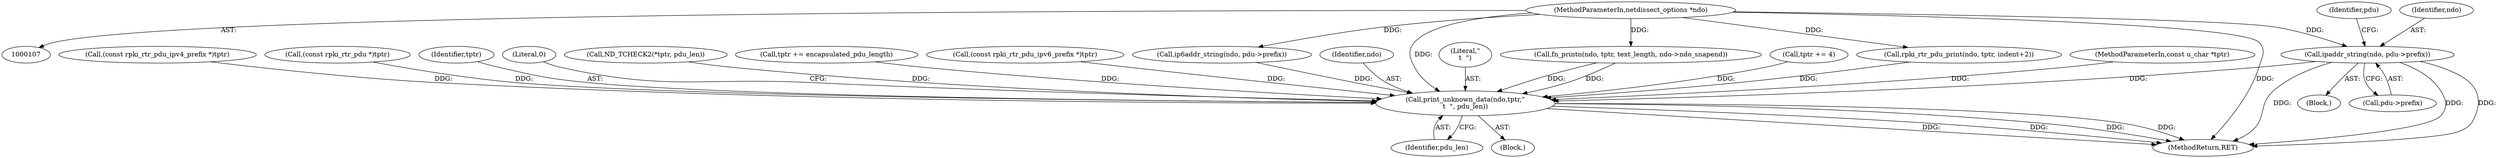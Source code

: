 digraph "0_tcpdump_83c64fce3a5226b080e535f5131a8a318f30e79b@pointer" {
"1000233" [label="(Call,ipaddr_string(ndo, pdu->prefix))"];
"1000108" [label="(MethodParameterIn,netdissect_options *ndo)"];
"1000454" [label="(Call,print_unknown_data(ndo,tptr,\"\n\t  \", pdu_len))"];
"1000464" [label="(MethodReturn,RET)"];
"1000401" [label="(Call,tptr += 4)"];
"1000232" [label="(Block,)"];
"1000458" [label="(Identifier,pdu_len)"];
"1000109" [label="(MethodParameterIn,const u_char *tptr)"];
"1000453" [label="(Block,)"];
"1000219" [label="(Call,(const rpki_rtr_pdu_ipv4_prefix *)tptr)"];
"1000119" [label="(Call,(const rpki_rtr_pdu *)tptr)"];
"1000457" [label="(Literal,\"\n\t  \")"];
"1000108" [label="(MethodParameterIn,netdissect_options *ndo)"];
"1000460" [label="(Literal,0)"];
"1000376" [label="(Call,rpki_rtr_pdu_print(ndo, tptr, indent+2))"];
"1000133" [label="(Call,ND_TCHECK2(*tptr, pdu_len))"];
"1000240" [label="(Identifier,pdu)"];
"1000235" [label="(Call,pdu->prefix)"];
"1000428" [label="(Call,fn_printn(ndo, tptr, text_length, ndo->ndo_snapend))"];
"1000233" [label="(Call,ipaddr_string(ndo, pdu->prefix))"];
"1000454" [label="(Call,print_unknown_data(ndo,tptr,\"\n\t  \", pdu_len))"];
"1000383" [label="(Call,tptr += encapsulated_pdu_length)"];
"1000274" [label="(Call,ip6addr_string(ndo, pdu->prefix))"];
"1000260" [label="(Call,(const rpki_rtr_pdu_ipv6_prefix *)tptr)"];
"1000455" [label="(Identifier,ndo)"];
"1000234" [label="(Identifier,ndo)"];
"1000456" [label="(Identifier,tptr)"];
"1000233" -> "1000232"  [label="AST: "];
"1000233" -> "1000235"  [label="CFG: "];
"1000234" -> "1000233"  [label="AST: "];
"1000235" -> "1000233"  [label="AST: "];
"1000240" -> "1000233"  [label="CFG: "];
"1000233" -> "1000464"  [label="DDG: "];
"1000233" -> "1000464"  [label="DDG: "];
"1000233" -> "1000464"  [label="DDG: "];
"1000108" -> "1000233"  [label="DDG: "];
"1000233" -> "1000454"  [label="DDG: "];
"1000108" -> "1000107"  [label="AST: "];
"1000108" -> "1000464"  [label="DDG: "];
"1000108" -> "1000274"  [label="DDG: "];
"1000108" -> "1000376"  [label="DDG: "];
"1000108" -> "1000428"  [label="DDG: "];
"1000108" -> "1000454"  [label="DDG: "];
"1000454" -> "1000453"  [label="AST: "];
"1000454" -> "1000458"  [label="CFG: "];
"1000455" -> "1000454"  [label="AST: "];
"1000456" -> "1000454"  [label="AST: "];
"1000457" -> "1000454"  [label="AST: "];
"1000458" -> "1000454"  [label="AST: "];
"1000460" -> "1000454"  [label="CFG: "];
"1000454" -> "1000464"  [label="DDG: "];
"1000454" -> "1000464"  [label="DDG: "];
"1000454" -> "1000464"  [label="DDG: "];
"1000454" -> "1000464"  [label="DDG: "];
"1000376" -> "1000454"  [label="DDG: "];
"1000274" -> "1000454"  [label="DDG: "];
"1000428" -> "1000454"  [label="DDG: "];
"1000428" -> "1000454"  [label="DDG: "];
"1000219" -> "1000454"  [label="DDG: "];
"1000383" -> "1000454"  [label="DDG: "];
"1000401" -> "1000454"  [label="DDG: "];
"1000119" -> "1000454"  [label="DDG: "];
"1000260" -> "1000454"  [label="DDG: "];
"1000109" -> "1000454"  [label="DDG: "];
"1000133" -> "1000454"  [label="DDG: "];
}
